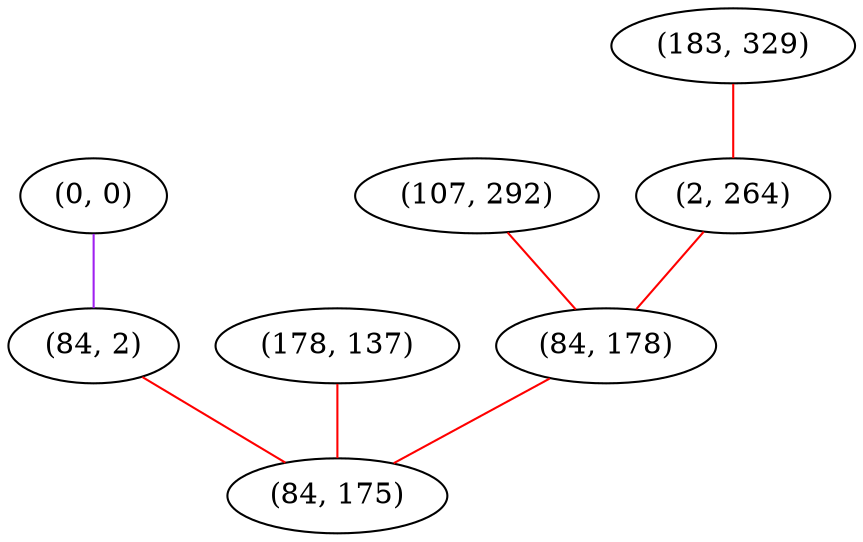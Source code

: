 graph "" {
"(0, 0)";
"(107, 292)";
"(84, 2)";
"(183, 329)";
"(178, 137)";
"(2, 264)";
"(84, 178)";
"(84, 175)";
"(0, 0)" -- "(84, 2)"  [color=purple, key=0, weight=4];
"(107, 292)" -- "(84, 178)"  [color=red, key=0, weight=1];
"(84, 2)" -- "(84, 175)"  [color=red, key=0, weight=1];
"(183, 329)" -- "(2, 264)"  [color=red, key=0, weight=1];
"(178, 137)" -- "(84, 175)"  [color=red, key=0, weight=1];
"(2, 264)" -- "(84, 178)"  [color=red, key=0, weight=1];
"(84, 178)" -- "(84, 175)"  [color=red, key=0, weight=1];
}
